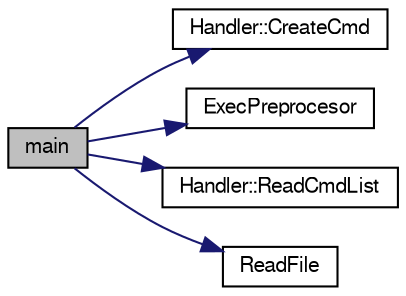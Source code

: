 digraph "main"
{
 // LATEX_PDF_SIZE
  edge [fontname="FreeSans",fontsize="10",labelfontname="FreeSans",labelfontsize="10"];
  node [fontname="FreeSans",fontsize="10",shape=record];
  rankdir="LR";
  Node1 [label="main",height=0.2,width=0.4,color="black", fillcolor="grey75", style="filled", fontcolor="black",tooltip=" "];
  Node1 -> Node2 [color="midnightblue",fontsize="10",style="solid",fontname="FreeSans"];
  Node2 [label="Handler::CreateCmd",height=0.2,width=0.4,color="black", fillcolor="white", style="filled",URL="$classHandler.html#a7280d3599c36eb233cc1b97a866549b6",tooltip=" "];
  Node1 -> Node3 [color="midnightblue",fontsize="10",style="solid",fontname="FreeSans"];
  Node3 [label="ExecPreprocesor",height=0.2,width=0.4,color="black", fillcolor="white", style="filled",URL="$FileHandler_8hh.html#adc2fb4c00edb0bf25c742f6fb3d55e96",tooltip=" "];
  Node1 -> Node4 [color="midnightblue",fontsize="10",style="solid",fontname="FreeSans"];
  Node4 [label="Handler::ReadCmdList",height=0.2,width=0.4,color="black", fillcolor="white", style="filled",URL="$classHandler.html#afe5c73425f2d5f7e40a271a761f651b9",tooltip=" "];
  Node1 -> Node5 [color="midnightblue",fontsize="10",style="solid",fontname="FreeSans"];
  Node5 [label="ReadFile",height=0.2,width=0.4,color="black", fillcolor="white", style="filled",URL="$FileHandler_8hh.html#ae98290dceda14c563cc55e5d85b91a2f",tooltip=" "];
}
